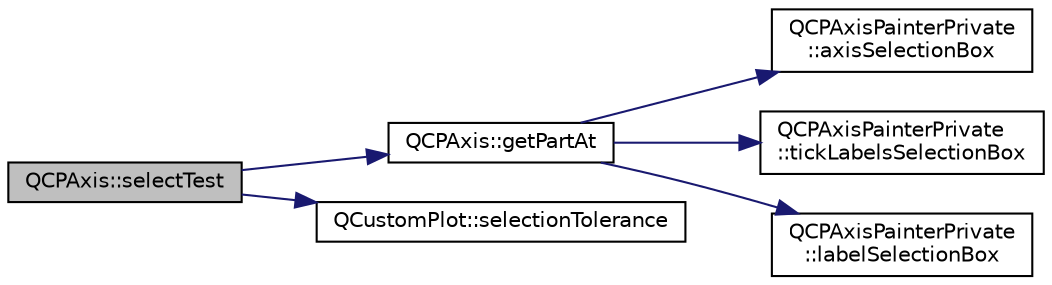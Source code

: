 digraph "QCPAxis::selectTest"
{
  edge [fontname="Helvetica",fontsize="10",labelfontname="Helvetica",labelfontsize="10"];
  node [fontname="Helvetica",fontsize="10",shape=record];
  rankdir="LR";
  Node608 [label="QCPAxis::selectTest",height=0.2,width=0.4,color="black", fillcolor="grey75", style="filled", fontcolor="black"];
  Node608 -> Node609 [color="midnightblue",fontsize="10",style="solid",fontname="Helvetica"];
  Node609 [label="QCPAxis::getPartAt",height=0.2,width=0.4,color="black", fillcolor="white", style="filled",URL="$d2/deb/class_q_c_p_axis.html#a22ab2d71d7341b9b3974c0dd10619af2"];
  Node609 -> Node610 [color="midnightblue",fontsize="10",style="solid",fontname="Helvetica"];
  Node610 [label="QCPAxisPainterPrivate\l::axisSelectionBox",height=0.2,width=0.4,color="black", fillcolor="white", style="filled",URL="$dc/dba/class_q_c_p_axis_painter_private.html#ab29635564acb5d0012fa9e297477db05"];
  Node609 -> Node611 [color="midnightblue",fontsize="10",style="solid",fontname="Helvetica"];
  Node611 [label="QCPAxisPainterPrivate\l::tickLabelsSelectionBox",height=0.2,width=0.4,color="black", fillcolor="white", style="filled",URL="$dc/dba/class_q_c_p_axis_painter_private.html#acf8a4fef47cec70b596fe20941aa5b16"];
  Node609 -> Node612 [color="midnightblue",fontsize="10",style="solid",fontname="Helvetica"];
  Node612 [label="QCPAxisPainterPrivate\l::labelSelectionBox",height=0.2,width=0.4,color="black", fillcolor="white", style="filled",URL="$dc/dba/class_q_c_p_axis_painter_private.html#ae7800667d15867040ada5f4bf027f070"];
  Node608 -> Node613 [color="midnightblue",fontsize="10",style="solid",fontname="Helvetica"];
  Node613 [label="QCustomPlot::selectionTolerance",height=0.2,width=0.4,color="black", fillcolor="white", style="filled",URL="$dd/d9b/class_q_custom_plot.html#a5441d11013afeaf4b8f2ea06e8624a25"];
}
